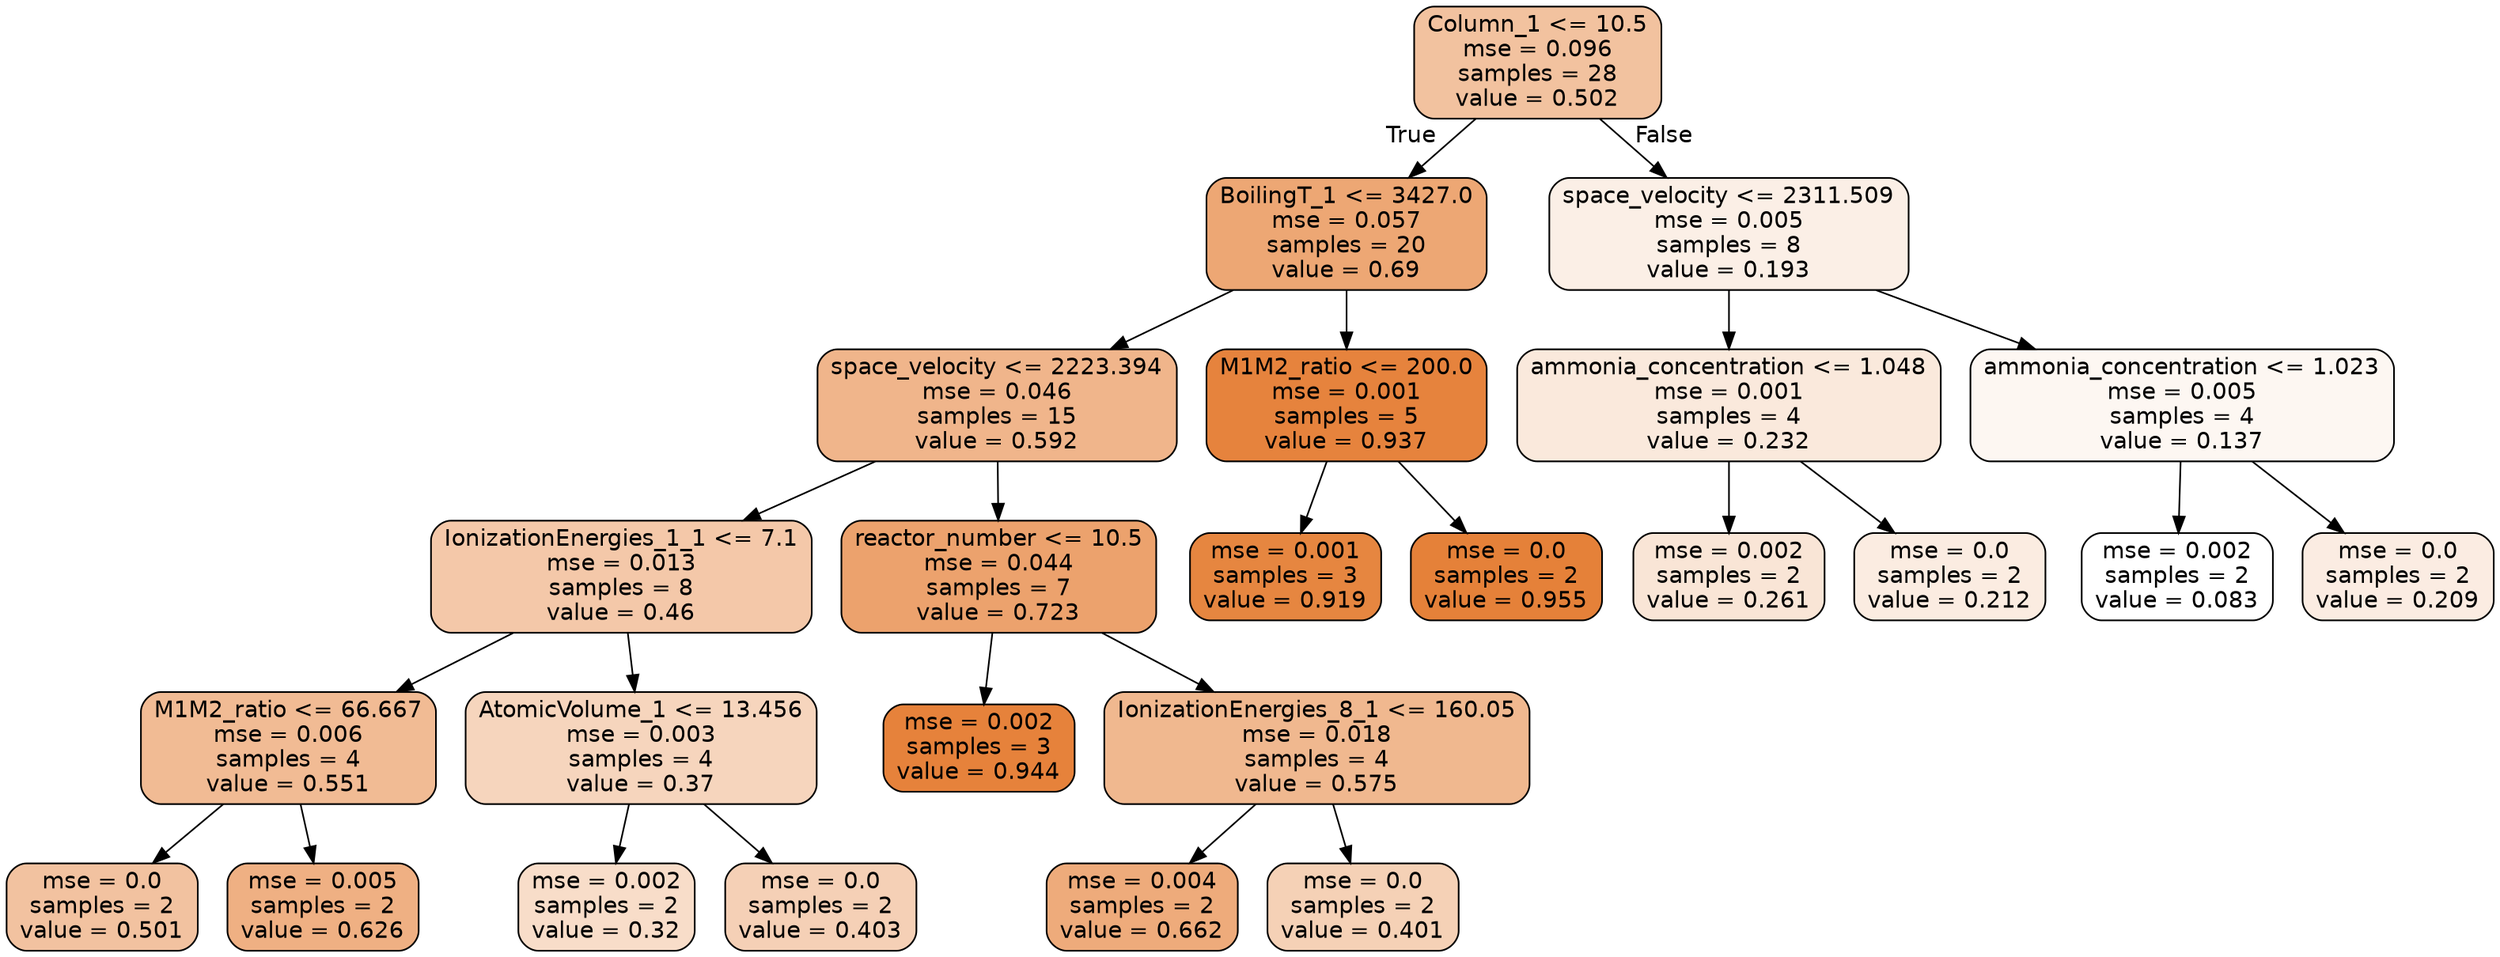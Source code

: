 digraph Tree {
node [shape=box, style="filled, rounded", color="black", fontname=helvetica] ;
edge [fontname=helvetica] ;
0 [label="Column_1 <= 10.5\nmse = 0.096\nsamples = 28\nvalue = 0.502", fillcolor="#e581397b"] ;
1 [label="BoilingT_1 <= 3427.0\nmse = 0.057\nsamples = 20\nvalue = 0.69", fillcolor="#e58139b2"] ;
0 -> 1 [labeldistance=2.5, labelangle=45, headlabel="True"] ;
2 [label="space_velocity <= 2223.394\nmse = 0.046\nsamples = 15\nvalue = 0.592", fillcolor="#e5813995"] ;
1 -> 2 ;
3 [label="IonizationEnergies_1_1 <= 7.1\nmse = 0.013\nsamples = 8\nvalue = 0.46", fillcolor="#e581396e"] ;
2 -> 3 ;
4 [label="M1M2_ratio <= 66.667\nmse = 0.006\nsamples = 4\nvalue = 0.551", fillcolor="#e5813989"] ;
3 -> 4 ;
5 [label="mse = 0.0\nsamples = 2\nvalue = 0.501", fillcolor="#e581397a"] ;
4 -> 5 ;
6 [label="mse = 0.005\nsamples = 2\nvalue = 0.626", fillcolor="#e581399f"] ;
4 -> 6 ;
7 [label="AtomicVolume_1 <= 13.456\nmse = 0.003\nsamples = 4\nvalue = 0.37", fillcolor="#e5813954"] ;
3 -> 7 ;
8 [label="mse = 0.002\nsamples = 2\nvalue = 0.32", fillcolor="#e5813945"] ;
7 -> 8 ;
9 [label="mse = 0.0\nsamples = 2\nvalue = 0.403", fillcolor="#e581395e"] ;
7 -> 9 ;
10 [label="reactor_number <= 10.5\nmse = 0.044\nsamples = 7\nvalue = 0.723", fillcolor="#e58139bb"] ;
2 -> 10 ;
11 [label="mse = 0.002\nsamples = 3\nvalue = 0.944", fillcolor="#e58139fc"] ;
10 -> 11 ;
12 [label="IonizationEnergies_8_1 <= 160.05\nmse = 0.018\nsamples = 4\nvalue = 0.575", fillcolor="#e5813990"] ;
10 -> 12 ;
13 [label="mse = 0.004\nsamples = 2\nvalue = 0.662", fillcolor="#e58139a9"] ;
12 -> 13 ;
14 [label="mse = 0.0\nsamples = 2\nvalue = 0.401", fillcolor="#e581395d"] ;
12 -> 14 ;
15 [label="M1M2_ratio <= 200.0\nmse = 0.001\nsamples = 5\nvalue = 0.937", fillcolor="#e58139fa"] ;
1 -> 15 ;
16 [label="mse = 0.001\nsamples = 3\nvalue = 0.919", fillcolor="#e58139f5"] ;
15 -> 16 ;
17 [label="mse = 0.0\nsamples = 2\nvalue = 0.955", fillcolor="#e58139ff"] ;
15 -> 17 ;
18 [label="space_velocity <= 2311.509\nmse = 0.005\nsamples = 8\nvalue = 0.193", fillcolor="#e5813920"] ;
0 -> 18 [labeldistance=2.5, labelangle=-45, headlabel="False"] ;
19 [label="ammonia_concentration <= 1.048\nmse = 0.001\nsamples = 4\nvalue = 0.232", fillcolor="#e581392c"] ;
18 -> 19 ;
20 [label="mse = 0.002\nsamples = 2\nvalue = 0.261", fillcolor="#e5813934"] ;
19 -> 20 ;
21 [label="mse = 0.0\nsamples = 2\nvalue = 0.212", fillcolor="#e5813926"] ;
19 -> 21 ;
22 [label="ammonia_concentration <= 1.023\nmse = 0.005\nsamples = 4\nvalue = 0.137", fillcolor="#e5813910"] ;
18 -> 22 ;
23 [label="mse = 0.002\nsamples = 2\nvalue = 0.083", fillcolor="#e5813900"] ;
22 -> 23 ;
24 [label="mse = 0.0\nsamples = 2\nvalue = 0.209", fillcolor="#e5813925"] ;
22 -> 24 ;
}